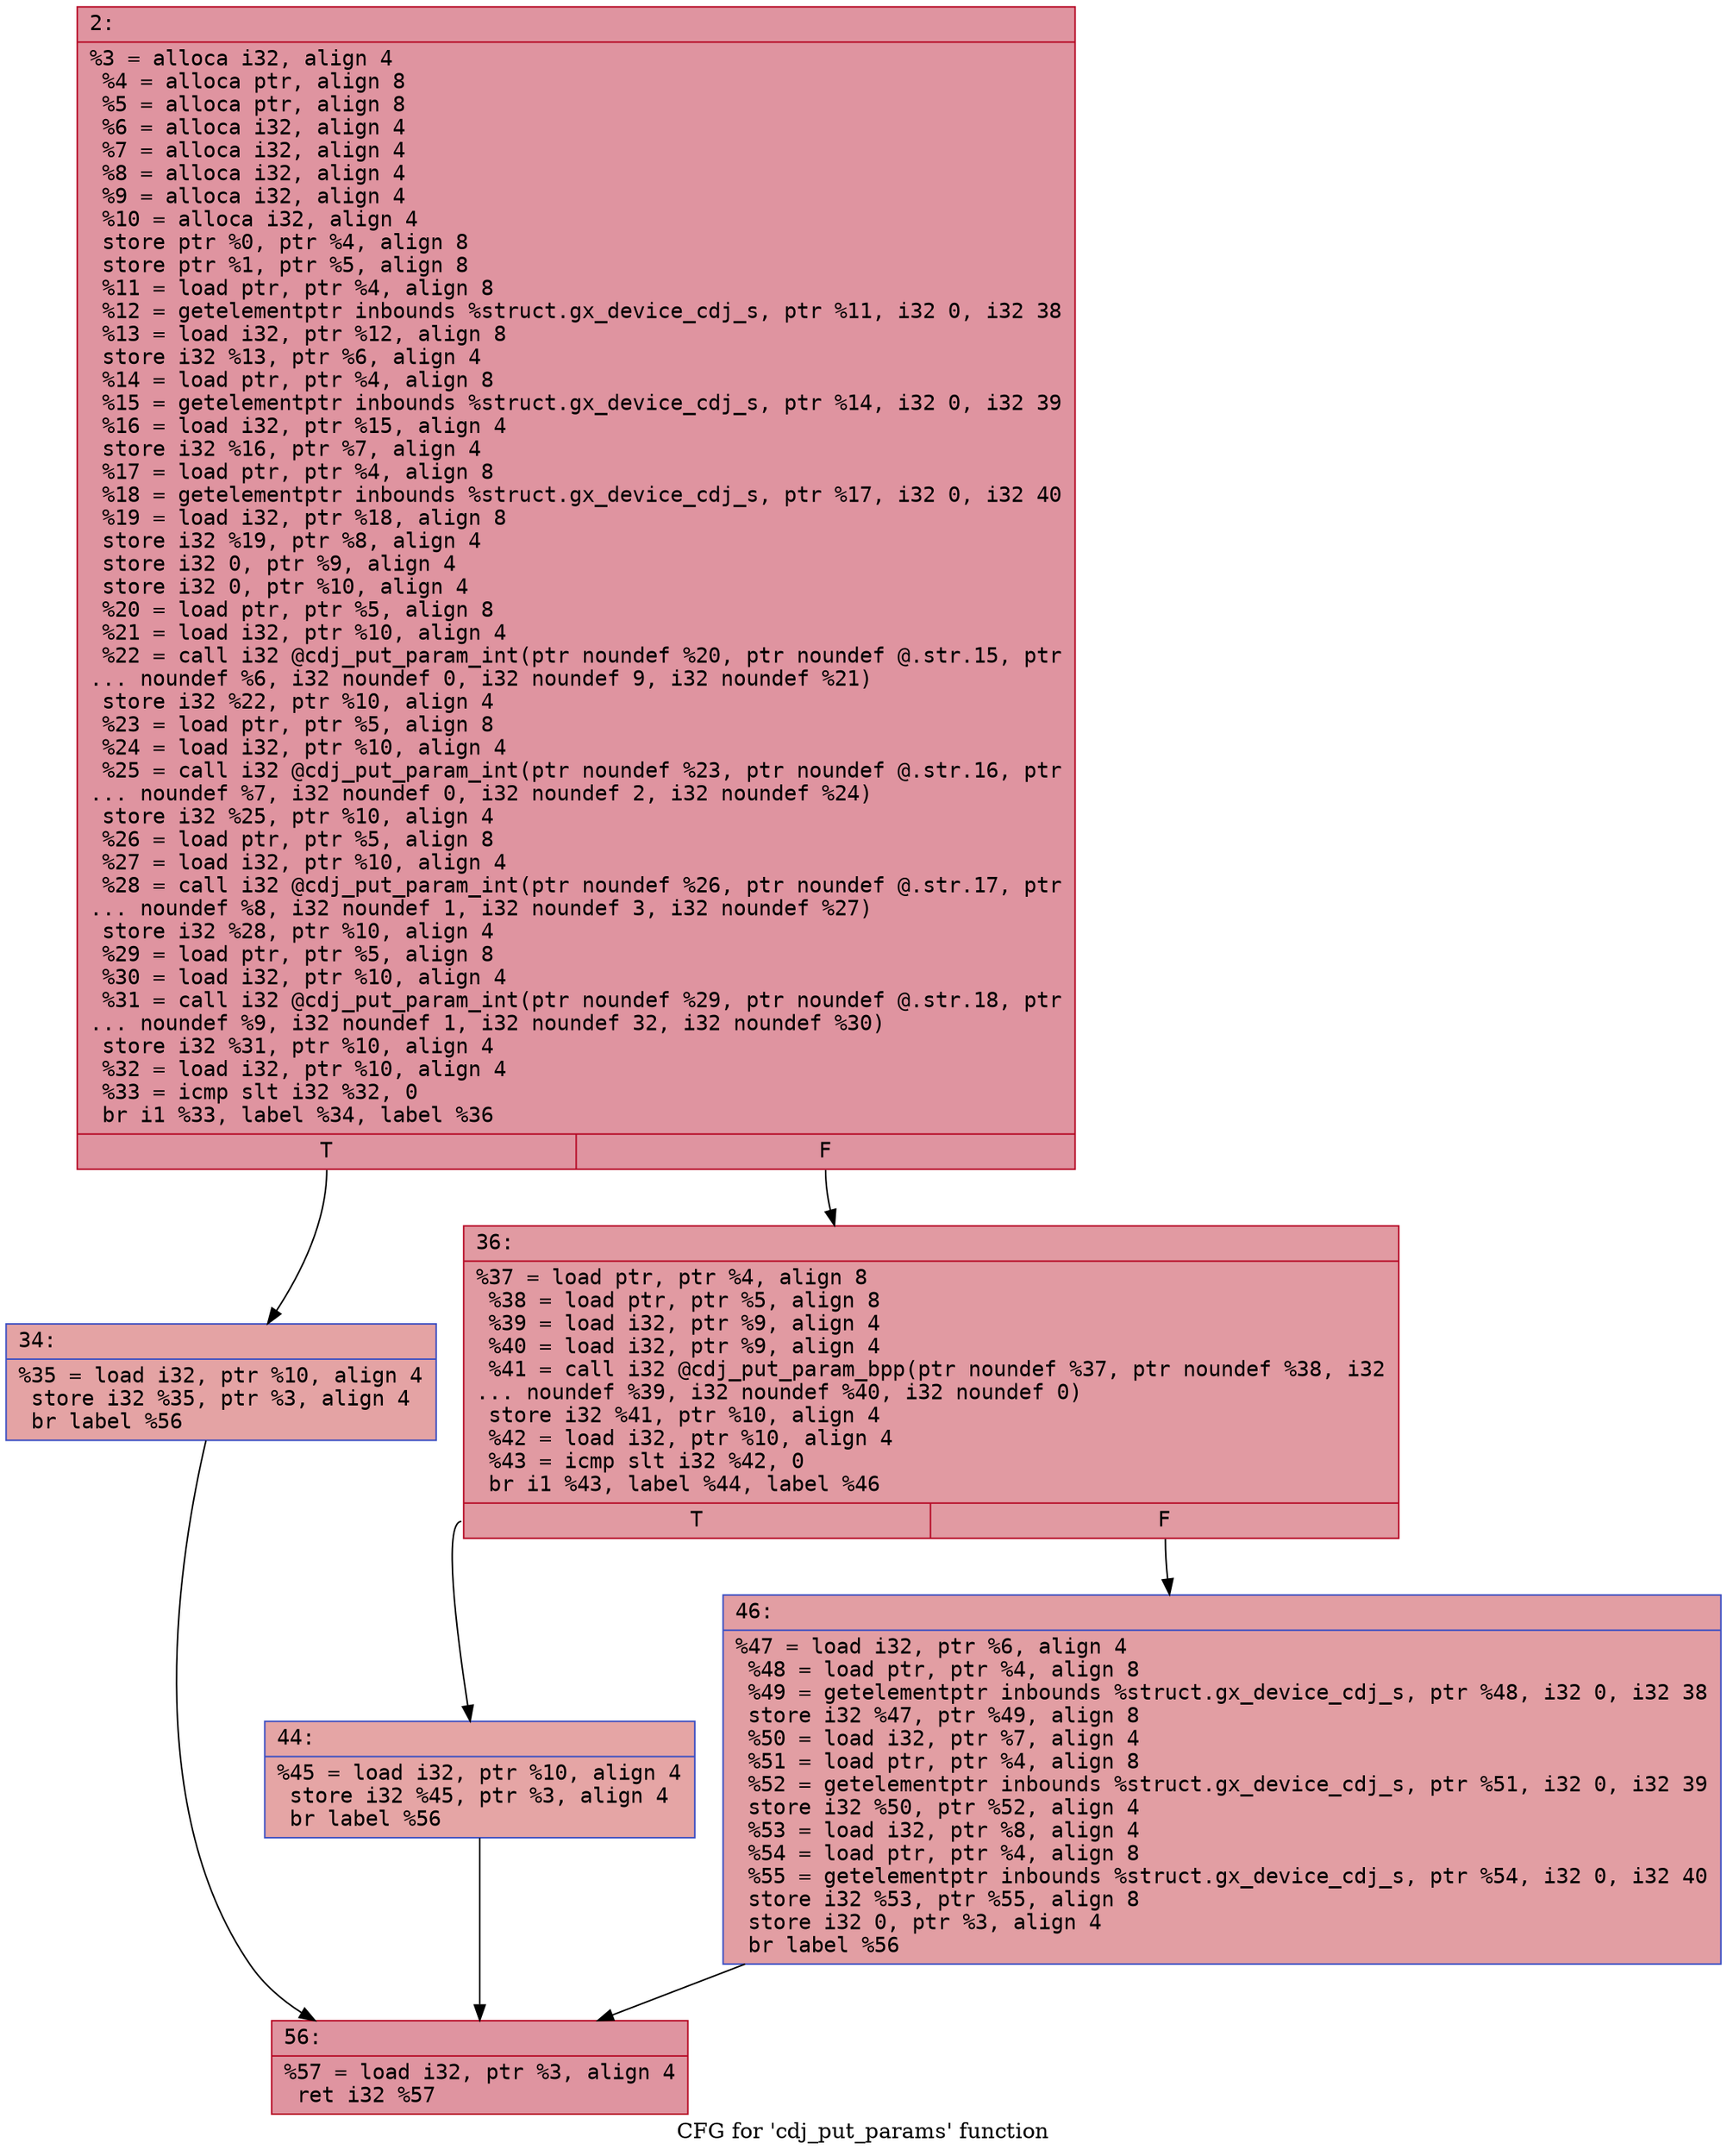 digraph "CFG for 'cdj_put_params' function" {
	label="CFG for 'cdj_put_params' function";

	Node0x6000015000f0 [shape=record,color="#b70d28ff", style=filled, fillcolor="#b70d2870" fontname="Courier",label="{2:\l|  %3 = alloca i32, align 4\l  %4 = alloca ptr, align 8\l  %5 = alloca ptr, align 8\l  %6 = alloca i32, align 4\l  %7 = alloca i32, align 4\l  %8 = alloca i32, align 4\l  %9 = alloca i32, align 4\l  %10 = alloca i32, align 4\l  store ptr %0, ptr %4, align 8\l  store ptr %1, ptr %5, align 8\l  %11 = load ptr, ptr %4, align 8\l  %12 = getelementptr inbounds %struct.gx_device_cdj_s, ptr %11, i32 0, i32 38\l  %13 = load i32, ptr %12, align 8\l  store i32 %13, ptr %6, align 4\l  %14 = load ptr, ptr %4, align 8\l  %15 = getelementptr inbounds %struct.gx_device_cdj_s, ptr %14, i32 0, i32 39\l  %16 = load i32, ptr %15, align 4\l  store i32 %16, ptr %7, align 4\l  %17 = load ptr, ptr %4, align 8\l  %18 = getelementptr inbounds %struct.gx_device_cdj_s, ptr %17, i32 0, i32 40\l  %19 = load i32, ptr %18, align 8\l  store i32 %19, ptr %8, align 4\l  store i32 0, ptr %9, align 4\l  store i32 0, ptr %10, align 4\l  %20 = load ptr, ptr %5, align 8\l  %21 = load i32, ptr %10, align 4\l  %22 = call i32 @cdj_put_param_int(ptr noundef %20, ptr noundef @.str.15, ptr\l... noundef %6, i32 noundef 0, i32 noundef 9, i32 noundef %21)\l  store i32 %22, ptr %10, align 4\l  %23 = load ptr, ptr %5, align 8\l  %24 = load i32, ptr %10, align 4\l  %25 = call i32 @cdj_put_param_int(ptr noundef %23, ptr noundef @.str.16, ptr\l... noundef %7, i32 noundef 0, i32 noundef 2, i32 noundef %24)\l  store i32 %25, ptr %10, align 4\l  %26 = load ptr, ptr %5, align 8\l  %27 = load i32, ptr %10, align 4\l  %28 = call i32 @cdj_put_param_int(ptr noundef %26, ptr noundef @.str.17, ptr\l... noundef %8, i32 noundef 1, i32 noundef 3, i32 noundef %27)\l  store i32 %28, ptr %10, align 4\l  %29 = load ptr, ptr %5, align 8\l  %30 = load i32, ptr %10, align 4\l  %31 = call i32 @cdj_put_param_int(ptr noundef %29, ptr noundef @.str.18, ptr\l... noundef %9, i32 noundef 1, i32 noundef 32, i32 noundef %30)\l  store i32 %31, ptr %10, align 4\l  %32 = load i32, ptr %10, align 4\l  %33 = icmp slt i32 %32, 0\l  br i1 %33, label %34, label %36\l|{<s0>T|<s1>F}}"];
	Node0x6000015000f0:s0 -> Node0x600001500140[tooltip="2 -> 34\nProbability 37.50%" ];
	Node0x6000015000f0:s1 -> Node0x600001500190[tooltip="2 -> 36\nProbability 62.50%" ];
	Node0x600001500140 [shape=record,color="#3d50c3ff", style=filled, fillcolor="#c32e3170" fontname="Courier",label="{34:\l|  %35 = load i32, ptr %10, align 4\l  store i32 %35, ptr %3, align 4\l  br label %56\l}"];
	Node0x600001500140 -> Node0x600001500280[tooltip="34 -> 56\nProbability 100.00%" ];
	Node0x600001500190 [shape=record,color="#b70d28ff", style=filled, fillcolor="#bb1b2c70" fontname="Courier",label="{36:\l|  %37 = load ptr, ptr %4, align 8\l  %38 = load ptr, ptr %5, align 8\l  %39 = load i32, ptr %9, align 4\l  %40 = load i32, ptr %9, align 4\l  %41 = call i32 @cdj_put_param_bpp(ptr noundef %37, ptr noundef %38, i32\l... noundef %39, i32 noundef %40, i32 noundef 0)\l  store i32 %41, ptr %10, align 4\l  %42 = load i32, ptr %10, align 4\l  %43 = icmp slt i32 %42, 0\l  br i1 %43, label %44, label %46\l|{<s0>T|<s1>F}}"];
	Node0x600001500190:s0 -> Node0x6000015001e0[tooltip="36 -> 44\nProbability 37.50%" ];
	Node0x600001500190:s1 -> Node0x600001500230[tooltip="36 -> 46\nProbability 62.50%" ];
	Node0x6000015001e0 [shape=record,color="#3d50c3ff", style=filled, fillcolor="#c5333470" fontname="Courier",label="{44:\l|  %45 = load i32, ptr %10, align 4\l  store i32 %45, ptr %3, align 4\l  br label %56\l}"];
	Node0x6000015001e0 -> Node0x600001500280[tooltip="44 -> 56\nProbability 100.00%" ];
	Node0x600001500230 [shape=record,color="#3d50c3ff", style=filled, fillcolor="#be242e70" fontname="Courier",label="{46:\l|  %47 = load i32, ptr %6, align 4\l  %48 = load ptr, ptr %4, align 8\l  %49 = getelementptr inbounds %struct.gx_device_cdj_s, ptr %48, i32 0, i32 38\l  store i32 %47, ptr %49, align 8\l  %50 = load i32, ptr %7, align 4\l  %51 = load ptr, ptr %4, align 8\l  %52 = getelementptr inbounds %struct.gx_device_cdj_s, ptr %51, i32 0, i32 39\l  store i32 %50, ptr %52, align 4\l  %53 = load i32, ptr %8, align 4\l  %54 = load ptr, ptr %4, align 8\l  %55 = getelementptr inbounds %struct.gx_device_cdj_s, ptr %54, i32 0, i32 40\l  store i32 %53, ptr %55, align 8\l  store i32 0, ptr %3, align 4\l  br label %56\l}"];
	Node0x600001500230 -> Node0x600001500280[tooltip="46 -> 56\nProbability 100.00%" ];
	Node0x600001500280 [shape=record,color="#b70d28ff", style=filled, fillcolor="#b70d2870" fontname="Courier",label="{56:\l|  %57 = load i32, ptr %3, align 4\l  ret i32 %57\l}"];
}
